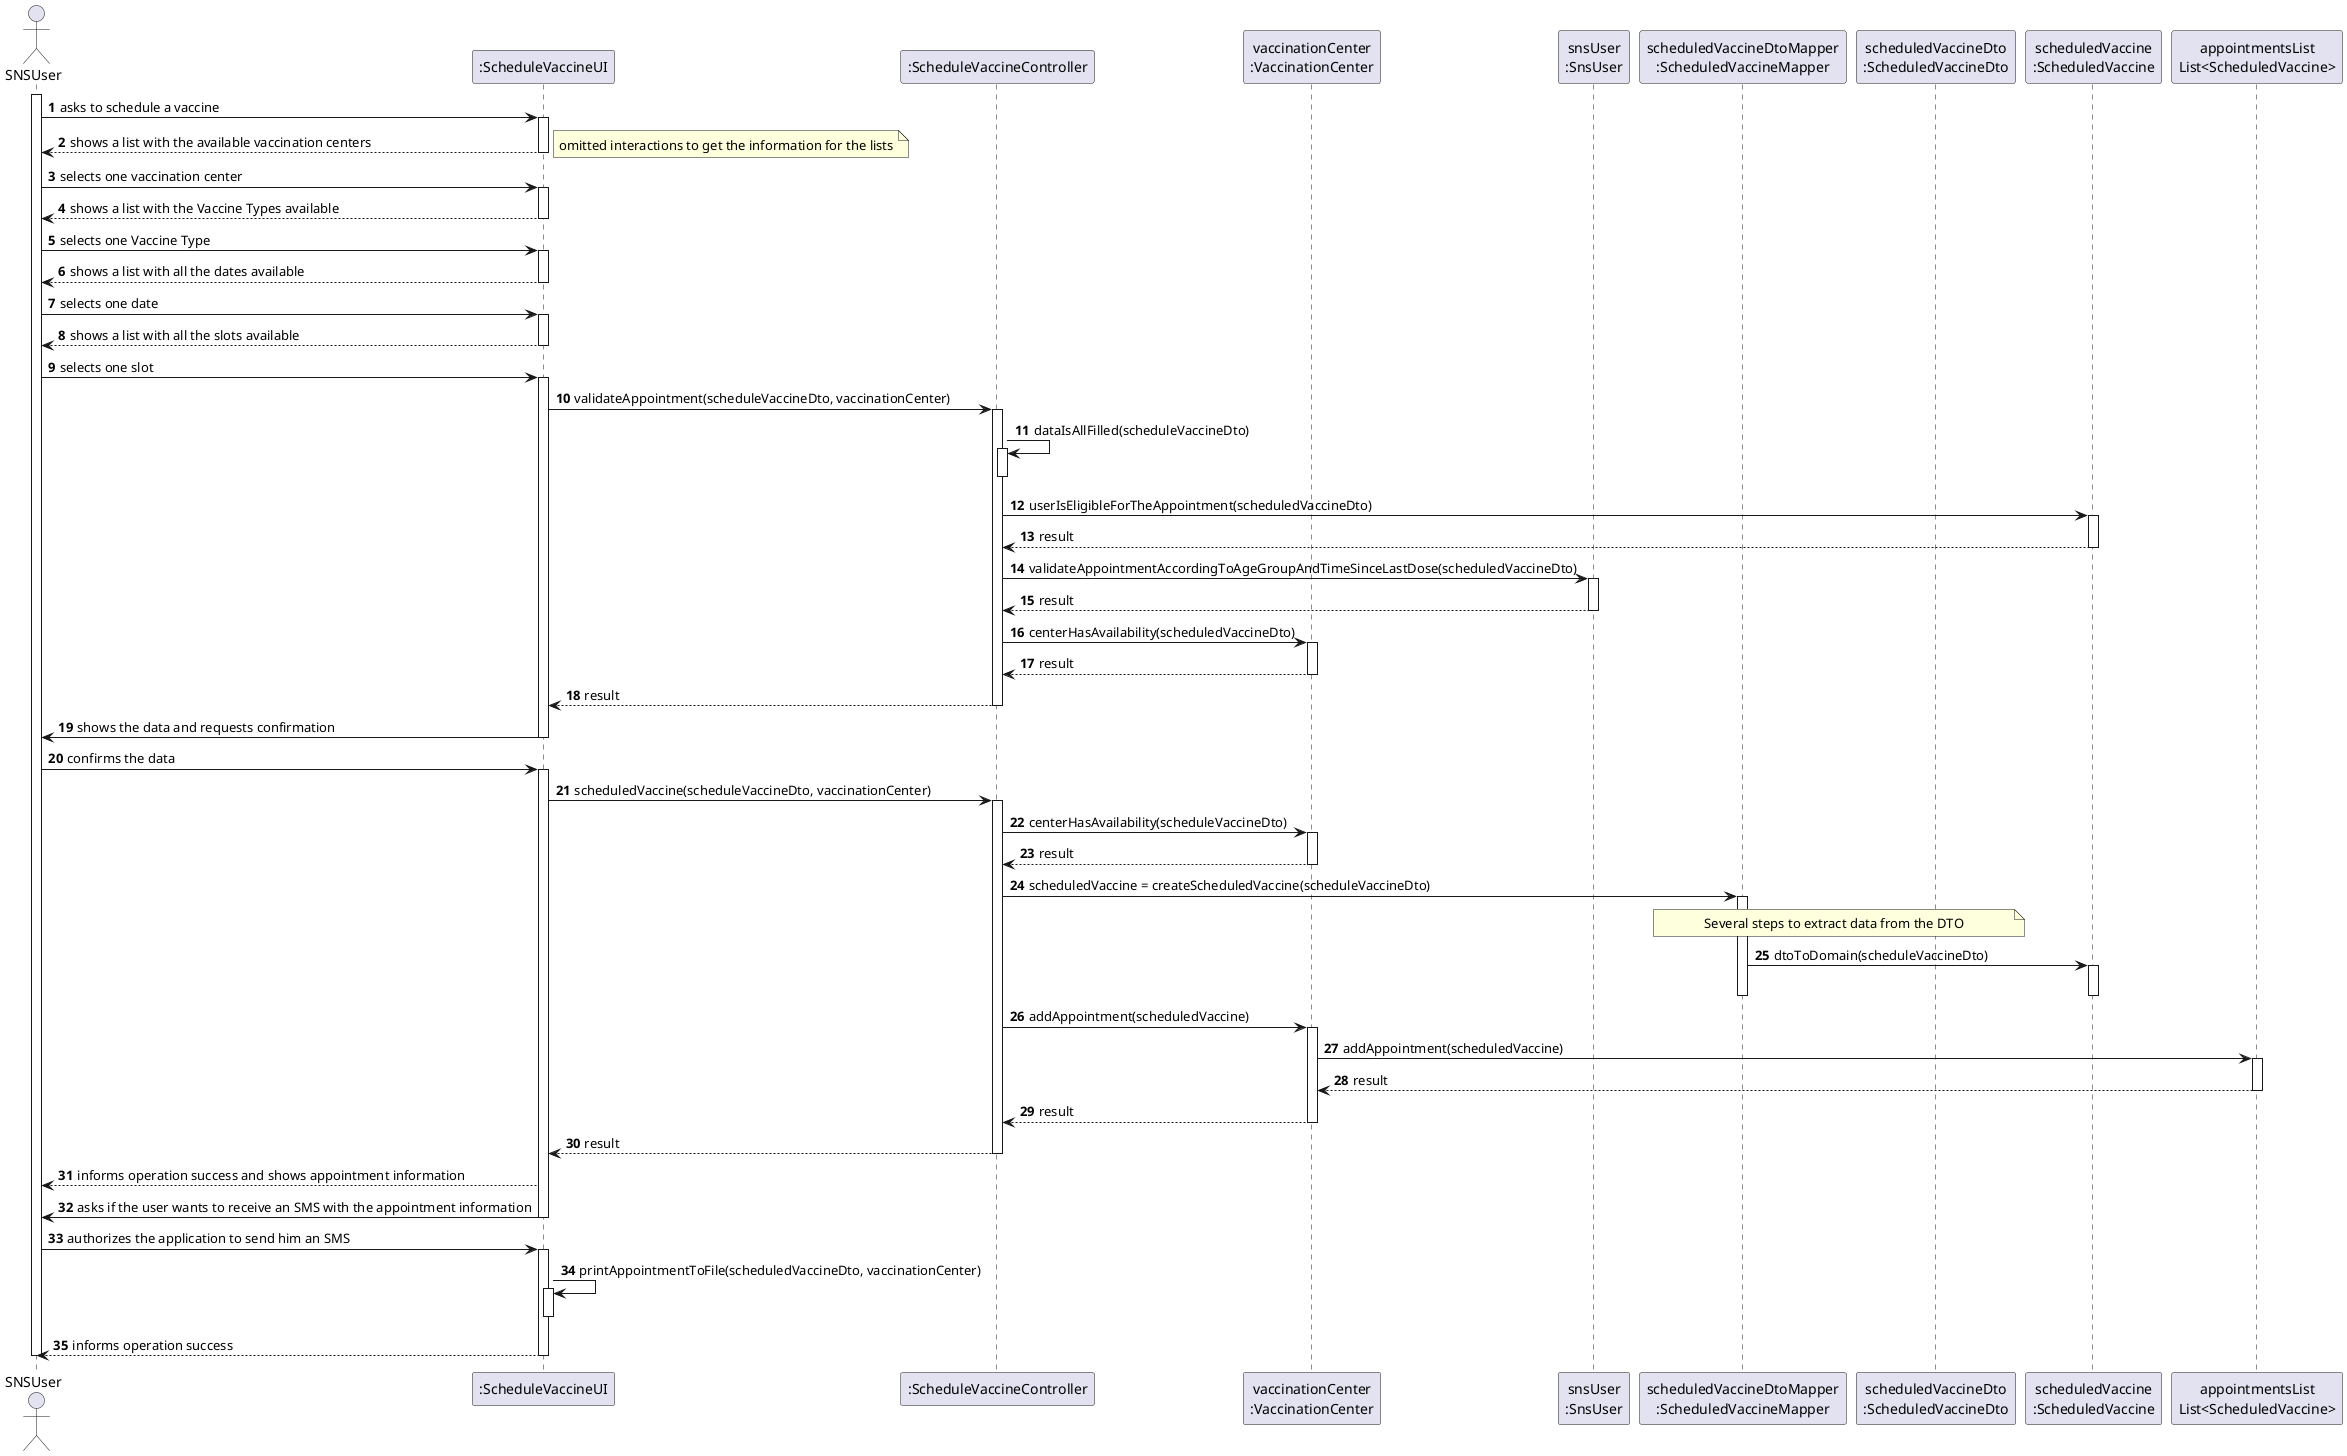 @startuml

autonumber

actor SNSUser as U

participant ":ScheduleVaccineUI" as UI
participant ":ScheduleVaccineController" as CTRL
participant "vaccinationCenter\n:VaccinationCenter" as VC
participant "snsUser\n:SnsUser" as SU
participant "scheduledVaccineDtoMapper\n:ScheduledVaccineMapper" as M
participant "scheduledVaccineDto\n:ScheduledVaccineDto" as DTO
participant "scheduledVaccine\n:ScheduledVaccine" as SV
participant "appointmentsList\nList<ScheduledVaccine>" as L


activate U
U -> UI : asks to schedule a vaccine
activate UI
UI --> U : shows a list with the available vaccination centers
note right
omitted interactions to get the information for the lists
end note
deactivate UI
U -> UI : selects one vaccination center


activate UI
 UI --> U : shows a list with the Vaccine Types available
deactivate UI
U -> UI : selects one Vaccine Type


activate UI
 UI --> U : shows a list with all the dates available
deactivate UI
U -> UI : selects one date


activate UI
 UI --> U : shows a list with all the slots available
deactivate UI
U -> UI : selects one slot



activate UI
UI -> CTRL : validateAppointment(scheduleVaccineDto, vaccinationCenter)

activate CTRL
CTRL -> CTRL : dataIsAllFilled(scheduleVaccineDto)
activate CTRL
deactivate CTRL
CTRL -> SV : userIsEligibleForTheAppointment(scheduledVaccineDto)
activate SV
SV ---> CTRL : result
deactivate SV



CTRL -> SU : validateAppointmentAccordingToAgeGroupAndTimeSinceLastDose(scheduledVaccineDto)

activate SU
SU ---> CTRL : result
deactivate SU

CTRL -> VC : centerHasAvailability(scheduledVaccineDto)
activate VC
VC ---> CTRL : result
deactivate VC


CTRL ---> UI : result
deactivate CTRL

UI -> U : shows the data and requests confirmation
deactivate UI

U -> UI : confirms the data
activate UI

UI -> CTRL : scheduledVaccine(scheduleVaccineDto, vaccinationCenter)
activate CTRL


CTRL -> VC : centerHasAvailability(scheduleVaccineDto)

activate VC
VC ---> CTRL : result
deactivate VC
CTRL -> M : scheduledVaccine = createScheduledVaccine(scheduleVaccineDto)
activate M
note over M, DTO
Several steps to extract data from the DTO
end note
M -> SV  : dtoToDomain(scheduleVaccineDto)
activate SV
deactivate SV
deactivate M

CTRL -> VC : addAppointment(scheduledVaccine)
activate VC


VC -> L : addAppointment(scheduledVaccine)
activate L
L --> VC : result

deactivate L

VC --> CTRL : result

deactivate VC



CTRL ---> UI : result
deactivate CTRL
UI --> U : informs operation success and shows appointment information

UI -> U : asks if the user wants to receive an SMS with the appointment information
deactivate UI

U -> UI : authorizes the application to send him an SMS
activate UI
UI -> UI : printAppointmentToFile(scheduledVaccineDto, vaccinationCenter)
activate UI
deactivate UI
UI ---> U : informs operation success
deactivate UI
deactivate U
@enduml